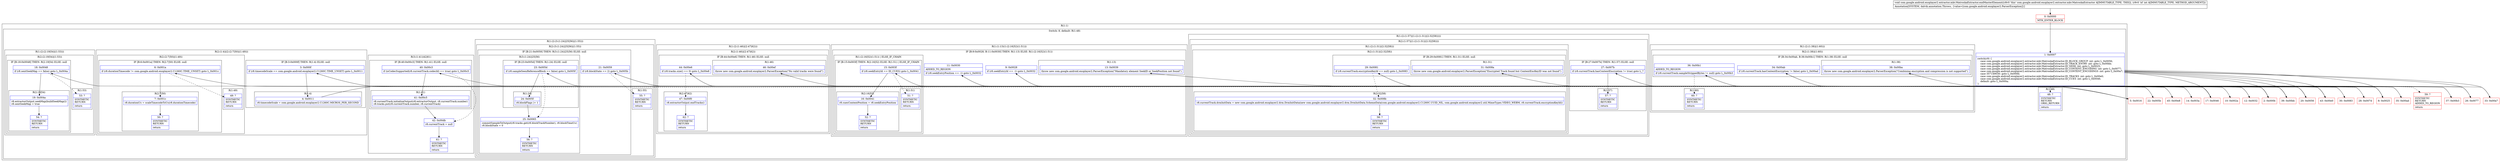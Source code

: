 digraph "CFG forcom.google.android.exoplayer2.extractor.mkv.MatroskaExtractor.endMasterElement(I)V" {
subgraph cluster_Region_1429045786 {
label = "R(1:1)";
node [shape=record,color=blue];
subgraph cluster_SwitchRegion_1735852466 {
label = "Switch: 8, default: R(1:48)";
node [shape=record,color=blue];
Node_1 [shape=record,label="{1\:\ 0x0007|switch(r9) \{\l    case com.google.android.exoplayer2.extractor.mkv.MatroskaExtractor.ID_BLOCK_GROUP :int: goto L_0x0056;\l    case com.google.android.exoplayer2.extractor.mkv.MatroskaExtractor.ID_TRACK_ENTRY :int: goto L_0x00bb;\l    case com.google.android.exoplayer2.extractor.mkv.MatroskaExtractor.ID_SEEK :int: goto L_0x0025;\l    case com.google.android.exoplayer2.extractor.mkv.MatroskaExtractor.ID_CONTENT_ENCODING :int: goto L_0x0077;\l    case com.google.android.exoplayer2.extractor.mkv.MatroskaExtractor.ID_CONTENT_ENCODINGS :int: goto L_0x00a7;\l    case 357149030: goto L_0x000b;\l    case com.google.android.exoplayer2.extractor.mkv.MatroskaExtractor.ID_TRACKS :int: goto L_0x00e0;\l    case com.google.android.exoplayer2.extractor.mkv.MatroskaExtractor.ID_CUES :int: goto L_0x0046;\l    default: goto L_0x000a;\l\}\l}"];
subgraph cluster_Region_1645826257 {
label = "R(1:(2:(3:(1:24)|25|56)|(1:55)))";
node [shape=record,color=blue];
subgraph cluster_Region_1531900154 {
label = "R(2:(3:(1:24)|25|56)|(1:55))";
node [shape=record,color=blue];
subgraph cluster_IfRegion_1649050843 {
label = "IF [B:21:0x0059] THEN: R(3:(1:24)|25|56) ELSE: null";
node [shape=record,color=blue];
Node_21 [shape=record,label="{21\:\ 0x0059|if (r8.blockState == 2) goto L_0x005b\l}"];
subgraph cluster_Region_1030714289 {
label = "R(3:(1:24)|25|56)";
node [shape=record,color=blue];
subgraph cluster_IfRegion_358097685 {
label = "IF [B:23:0x005d] THEN: R(1:24) ELSE: null";
node [shape=record,color=blue];
Node_23 [shape=record,label="{23\:\ 0x005d|if (r8.sampleSeenReferenceBlock == false) goto L_0x005f\l}"];
subgraph cluster_Region_960350308 {
label = "R(1:24)";
node [shape=record,color=blue];
Node_24 [shape=record,label="{24\:\ 0x005f|r8.blockFlags \|= 1\l}"];
}
}
Node_25 [shape=record,label="{25\:\ 0x0065|commitSampleToOutput(r8.tracks.get(r8.blockTrackNumber), r8.blockTimeUs)\lr8.blockState = 0\l}"];
Node_56 [shape=record,label="{56\:\ ?|SYNTHETIC\lRETURN\l|return\l}"];
}
}
subgraph cluster_Region_266858436 {
label = "R(1:55)";
node [shape=record,color=blue];
Node_55 [shape=record,label="{55\:\ ?|SYNTHETIC\lRETURN\l|return\l}"];
}
}
}
subgraph cluster_Region_1238624114 {
label = "R(3:(1:41)|42|61)";
node [shape=record,color=blue];
subgraph cluster_IfRegion_491206102 {
label = "IF [B:40:0x00c3] THEN: R(1:41) ELSE: null";
node [shape=record,color=blue];
Node_40 [shape=record,label="{40\:\ 0x00c3|if (isCodecSupported(r8.currentTrack.codecId) == true) goto L_0x00c5\l}"];
subgraph cluster_Region_1248764146 {
label = "R(1:41)";
node [shape=record,color=blue];
Node_41 [shape=record,label="{41\:\ 0x00c5|r8.currentTrack.initializeOutput(r8.extractorOutput, r8.currentTrack.number)\lr8.tracks.put(r8.currentTrack.number, r8.currentTrack)\l}"];
}
}
Node_42 [shape=record,label="{42\:\ 0x00db|r8.currentTrack = null\l}"];
Node_61 [shape=record,label="{61\:\ ?|SYNTHETIC\lRETURN\l|return\l}"];
}
subgraph cluster_Region_2059927476 {
label = "R(1:(1:13)(1:(2:16|52)(1:51)))";
node [shape=record,color=blue];
subgraph cluster_IfRegion_746156009 {
label = "IF [B:9:0x0028, B:11:0x0030] THEN: R(1:13) ELSE: R(1:(2:16|52)(1:51))";
node [shape=record,color=blue];
Node_9 [shape=record,label="{9\:\ 0x0028|if (r8.seekEntryId == \-1) goto L_0x0032\l}"];
Node_11 [shape=record,label="{11\:\ 0x0030|ADDED_TO_REGION\l|if (r8.seekEntryPosition == \-1) goto L_0x0032\l}"];
subgraph cluster_Region_146015797 {
label = "R(1:13)";
node [shape=record,color=blue];
Node_13 [shape=record,label="{13\:\ 0x0039|throw new com.google.android.exoplayer2.ParserException(\"Mandatory element SeekID or SeekPosition not found\")\l}"];
}
subgraph cluster_Region_937582305 {
label = "R(1:(2:16|52)(1:51)) | ELSE_IF_CHAIN\l";
node [shape=record,color=blue];
subgraph cluster_IfRegion_1922907638 {
label = "IF [B:15:0x003f] THEN: R(2:16|52) ELSE: R(1:51) | ELSE_IF_CHAIN\l";
node [shape=record,color=blue];
Node_15 [shape=record,label="{15\:\ 0x003f|if (r8.seekEntryId == ID_CUES) goto L_0x0041\l}"];
subgraph cluster_Region_360452715 {
label = "R(2:16|52)";
node [shape=record,color=blue];
Node_16 [shape=record,label="{16\:\ 0x0041|r8.cuesContentPosition = r8.seekEntryPosition\l}"];
Node_52 [shape=record,label="{52\:\ ?|SYNTHETIC\lRETURN\l|return\l}"];
}
subgraph cluster_Region_1028729695 {
label = "R(1:51)";
node [shape=record,color=blue];
Node_51 [shape=record,label="{51\:\ ?|SYNTHETIC\lRETURN\l|return\l}"];
}
}
}
}
}
subgraph cluster_Region_409038658 {
label = "R(1:(2:(1:57)|(1:(2:(1:31)|(2:32|58)))))";
node [shape=record,color=blue];
subgraph cluster_Region_59282229 {
label = "R(2:(1:57)|(1:(2:(1:31)|(2:32|58))))";
node [shape=record,color=blue];
subgraph cluster_IfRegion_1980900965 {
label = "IF [B:27:0x007b] THEN: R(1:57) ELSE: null";
node [shape=record,color=blue];
Node_27 [shape=record,label="{27\:\ 0x007b|if (r8.currentTrack.hasContentEncryption != true) goto L_?\l}"];
subgraph cluster_Region_1118691371 {
label = "R(1:57)";
node [shape=record,color=blue];
Node_57 [shape=record,label="{57\:\ ?|SYNTHETIC\lRETURN\l|return\l}"];
}
}
subgraph cluster_Region_1369803843 {
label = "R(1:(2:(1:31)|(2:32|58)))";
node [shape=record,color=blue];
subgraph cluster_Region_376679545 {
label = "R(2:(1:31)|(2:32|58))";
node [shape=record,color=blue];
subgraph cluster_IfRegion_1899336156 {
label = "IF [B:29:0x0081] THEN: R(1:31) ELSE: null";
node [shape=record,color=blue];
Node_29 [shape=record,label="{29\:\ 0x0081|if (r8.currentTrack.encryptionKeyId == null) goto L_0x0083\l}"];
subgraph cluster_Region_1555340137 {
label = "R(1:31)";
node [shape=record,color=blue];
Node_31 [shape=record,label="{31\:\ 0x008a|throw new com.google.android.exoplayer2.ParserException(\"Encrypted Track found but ContentEncKeyID was not found\")\l}"];
}
}
subgraph cluster_Region_554619688 {
label = "R(2:32|58)";
node [shape=record,color=blue];
Node_32 [shape=record,label="{32\:\ 0x008b|r8.currentTrack.drmInitData = new com.google.android.exoplayer2.drm.DrmInitData(new com.google.android.exoplayer2.drm.DrmInitData.SchemeData(com.google.android.exoplayer2.C1260C.UUID_NIL, com.google.android.exoplayer2.util.MimeTypes.VIDEO_WEBM, r8.currentTrack.encryptionKeyId))\l}"];
Node_58 [shape=record,label="{58\:\ ?|SYNTHETIC\lRETURN\l|return\l}"];
}
}
}
}
}
subgraph cluster_Region_706065172 {
label = "R(1:(2:(1:38)|(1:60)))";
node [shape=record,color=blue];
subgraph cluster_Region_2012441851 {
label = "R(2:(1:38)|(1:60))";
node [shape=record,color=blue];
subgraph cluster_IfRegion_266653375 {
label = "IF [B:34:0x00ab, B:36:0x00b1] THEN: R(1:38) ELSE: null";
node [shape=record,color=blue];
Node_34 [shape=record,label="{34\:\ 0x00ab|if (r8.currentTrack.hasContentEncryption != false) goto L_0x00ad\l}"];
Node_36 [shape=record,label="{36\:\ 0x00b1|ADDED_TO_REGION\l|if (r8.currentTrack.sampleStrippedBytes != null) goto L_0x00b3\l}"];
subgraph cluster_Region_1487199224 {
label = "R(1:38)";
node [shape=record,color=blue];
Node_38 [shape=record,label="{38\:\ 0x00ba|throw new com.google.android.exoplayer2.ParserException(\"Combining encryption and compression is not supported\")\l}"];
}
}
subgraph cluster_Region_1596870379 {
label = "R(1:60)";
node [shape=record,color=blue];
Node_60 [shape=record,label="{60\:\ ?|SYNTHETIC\lRETURN\l|return\l}"];
}
}
}
subgraph cluster_Region_869688641 {
label = "R(2:(1:4)|(2:(2:7|50)|(1:49)))";
node [shape=record,color=blue];
subgraph cluster_IfRegion_451855538 {
label = "IF [B:3:0x000f] THEN: R(1:4) ELSE: null";
node [shape=record,color=blue];
Node_3 [shape=record,label="{3\:\ 0x000f|if (r8.timecodeScale == com.google.android.exoplayer2.C1260C.TIME_UNSET) goto L_0x0011\l}"];
subgraph cluster_Region_1693169420 {
label = "R(1:4)";
node [shape=record,color=blue];
Node_4 [shape=record,label="{4\:\ 0x0011|r8.timecodeScale = com.google.android.exoplayer2.C1260C.MICROS_PER_SECOND\l}"];
}
}
subgraph cluster_Region_1235215468 {
label = "R(2:(2:7|50)|(1:49))";
node [shape=record,color=blue];
subgraph cluster_IfRegion_1239641203 {
label = "IF [B:6:0x001a] THEN: R(2:7|50) ELSE: null";
node [shape=record,color=blue];
Node_6 [shape=record,label="{6\:\ 0x001a|if (r8.durationTimecode != com.google.android.exoplayer2.C1260C.TIME_UNSET) goto L_0x001c\l}"];
subgraph cluster_Region_633666217 {
label = "R(2:7|50)";
node [shape=record,color=blue];
Node_7 [shape=record,label="{7\:\ 0x001c|r8.durationUs = scaleTimecodeToUs(r8.durationTimecode)\l}"];
Node_50 [shape=record,label="{50\:\ ?|SYNTHETIC\lRETURN\l|return\l}"];
}
}
subgraph cluster_Region_472804042 {
label = "R(1:49)";
node [shape=record,color=blue];
Node_49 [shape=record,label="{49\:\ ?|SYNTHETIC\lRETURN\l|return\l}"];
}
}
}
subgraph cluster_Region_715411879 {
label = "R(1:(2:(1:46)|(2:47|62)))";
node [shape=record,color=blue];
subgraph cluster_Region_2021007476 {
label = "R(2:(1:46)|(2:47|62))";
node [shape=record,color=blue];
subgraph cluster_IfRegion_2061864033 {
label = "IF [B:44:0x00e6] THEN: R(1:46) ELSE: null";
node [shape=record,color=blue];
Node_44 [shape=record,label="{44\:\ 0x00e6|if (r8.tracks.size() == 0) goto L_0x00e8\l}"];
subgraph cluster_Region_368234957 {
label = "R(1:46)";
node [shape=record,color=blue];
Node_46 [shape=record,label="{46\:\ 0x00ef|throw new com.google.android.exoplayer2.ParserException(\"No valid tracks were found\")\l}"];
}
}
subgraph cluster_Region_500401085 {
label = "R(2:47|62)";
node [shape=record,color=blue];
Node_47 [shape=record,label="{47\:\ 0x00f0|r8.extractorOutput.endTracks()\l}"];
Node_62 [shape=record,label="{62\:\ ?|SYNTHETIC\lRETURN\l|return\l}"];
}
}
}
subgraph cluster_Region_1416586739 {
label = "R(1:(2:(2:19|54)|(1:53)))";
node [shape=record,color=blue];
subgraph cluster_Region_37711259 {
label = "R(2:(2:19|54)|(1:53))";
node [shape=record,color=blue];
subgraph cluster_IfRegion_21018792 {
label = "IF [B:18:0x0048] THEN: R(2:19|54) ELSE: null";
node [shape=record,color=blue];
Node_18 [shape=record,label="{18\:\ 0x0048|if (r8.sentSeekMap == false) goto L_0x004a\l}"];
subgraph cluster_Region_9375062 {
label = "R(2:19|54)";
node [shape=record,color=blue];
Node_19 [shape=record,label="{19\:\ 0x004a|r8.extractorOutput.seekMap(buildSeekMap())\lr8.sentSeekMap = true\l}"];
Node_54 [shape=record,label="{54\:\ ?|SYNTHETIC\lRETURN\l|return\l}"];
}
}
subgraph cluster_Region_803250249 {
label = "R(1:53)";
node [shape=record,color=blue];
Node_53 [shape=record,label="{53\:\ ?|SYNTHETIC\lRETURN\l|return\l}"];
}
}
}
subgraph cluster_Region_1456100251 {
label = "R(1:48)";
node [shape=record,color=blue];
Node_48 [shape=record,label="{48\:\ ?|SYNTHETIC\lRETURN\lORIG_RETURN\l|return\l}"];
}
}
}
Node_0 [shape=record,color=red,label="{0\:\ 0x0000|MTH_ENTER_BLOCK\l}"];
Node_2 [shape=record,color=red,label="{2\:\ 0x000b}"];
Node_5 [shape=record,color=red,label="{5\:\ 0x0016}"];
Node_8 [shape=record,color=red,label="{8\:\ 0x0025}"];
Node_10 [shape=record,color=red,label="{10\:\ 0x002a}"];
Node_12 [shape=record,color=red,label="{12\:\ 0x0032}"];
Node_14 [shape=record,color=red,label="{14\:\ 0x003a}"];
Node_17 [shape=record,color=red,label="{17\:\ 0x0046}"];
Node_20 [shape=record,color=red,label="{20\:\ 0x0056}"];
Node_22 [shape=record,color=red,label="{22\:\ 0x005b}"];
Node_26 [shape=record,color=red,label="{26\:\ 0x0077}"];
Node_28 [shape=record,color=red,label="{28\:\ 0x007d}"];
Node_30 [shape=record,color=red,label="{30\:\ 0x0083}"];
Node_33 [shape=record,color=red,label="{33\:\ 0x00a7}"];
Node_35 [shape=record,color=red,label="{35\:\ 0x00ad}"];
Node_37 [shape=record,color=red,label="{37\:\ 0x00b3}"];
Node_39 [shape=record,color=red,label="{39\:\ 0x00bb}"];
Node_43 [shape=record,color=red,label="{43\:\ 0x00e0}"];
Node_45 [shape=record,color=red,label="{45\:\ 0x00e8}"];
Node_59 [shape=record,color=red,label="{59\:\ ?|SYNTHETIC\lRETURN\lADDED_TO_REGION\l|return\l}"];
MethodNode[shape=record,label="{void com.google.android.exoplayer2.extractor.mkv.MatroskaExtractor.endMasterElement((r8v0 'this' com.google.android.exoplayer2.extractor.mkv.MatroskaExtractor A[IMMUTABLE_TYPE, THIS]), (r9v0 'id' int A[IMMUTABLE_TYPE, METHOD_ARGUMENT]))  | Annotation[SYSTEM, dalvik.annotation.Throws, \{value=[com.google.android.exoplayer2.ParserException]\}]\l}"];
MethodNode -> Node_0;
Node_1 -> Node_2;
Node_1 -> Node_8;
Node_1 -> Node_17;
Node_1 -> Node_20;
Node_1 -> Node_26;
Node_1 -> Node_33;
Node_1 -> Node_39;
Node_1 -> Node_43;
Node_1 -> Node_48;
Node_21 -> Node_22;
Node_21 -> Node_55[style=dashed];
Node_23 -> Node_24;
Node_23 -> Node_25[style=dashed];
Node_24 -> Node_25;
Node_25 -> Node_56;
Node_40 -> Node_41;
Node_40 -> Node_42[style=dashed];
Node_41 -> Node_42;
Node_42 -> Node_61;
Node_9 -> Node_10[style=dashed];
Node_9 -> Node_12;
Node_11 -> Node_12;
Node_11 -> Node_14[style=dashed];
Node_15 -> Node_16;
Node_15 -> Node_51[style=dashed];
Node_16 -> Node_52;
Node_27 -> Node_28[style=dashed];
Node_27 -> Node_57;
Node_29 -> Node_30;
Node_29 -> Node_32[style=dashed];
Node_32 -> Node_58;
Node_34 -> Node_35;
Node_34 -> Node_59[style=dashed];
Node_36 -> Node_37;
Node_36 -> Node_60[style=dashed];
Node_3 -> Node_4;
Node_3 -> Node_5[style=dashed];
Node_4 -> Node_5;
Node_6 -> Node_7;
Node_6 -> Node_49[style=dashed];
Node_7 -> Node_50;
Node_44 -> Node_45;
Node_44 -> Node_47[style=dashed];
Node_47 -> Node_62;
Node_18 -> Node_19;
Node_18 -> Node_53[style=dashed];
Node_19 -> Node_54;
Node_0 -> Node_1;
Node_2 -> Node_3;
Node_5 -> Node_6;
Node_8 -> Node_9;
Node_10 -> Node_11;
Node_12 -> Node_13;
Node_14 -> Node_15;
Node_17 -> Node_18;
Node_20 -> Node_21;
Node_22 -> Node_23;
Node_26 -> Node_27;
Node_28 -> Node_29;
Node_30 -> Node_31;
Node_33 -> Node_34;
Node_35 -> Node_36;
Node_37 -> Node_38;
Node_39 -> Node_40;
Node_43 -> Node_44;
Node_45 -> Node_46;
}

